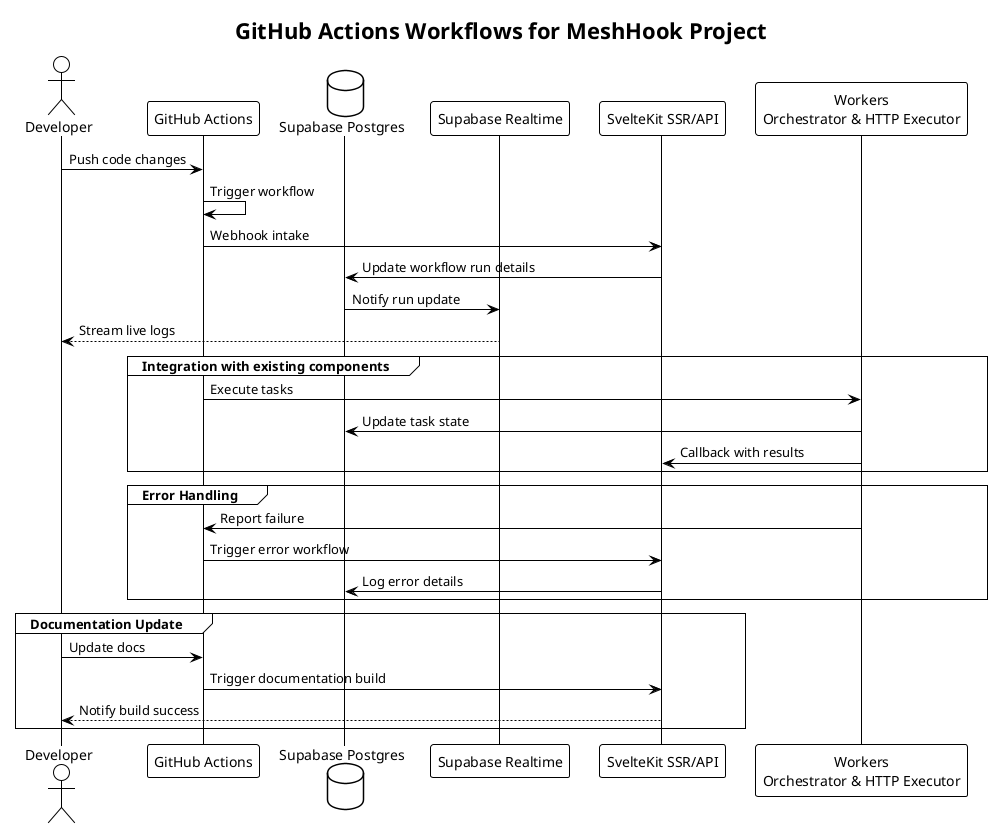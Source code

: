 @startuml

!theme plain

title GitHub Actions Workflows for MeshHook Project

actor Developer as dev
participant "GitHub Actions" as GH
database "Supabase Postgres" as DB
participant "Supabase Realtime" as RT
participant "SvelteKit SSR/API" as SK
participant "Workers\nOrchestrator & HTTP Executor" as Workers

dev -> GH : Push code changes
GH -> GH : Trigger workflow
GH -> SK : Webhook intake
SK -> DB : Update workflow run details
DB -> RT : Notify run update
RT --> dev : Stream live logs

group Integration with existing components
    GH -> Workers : Execute tasks
    Workers -> DB : Update task state
    Workers -> SK : Callback with results
end

group Error Handling
    Workers -> GH : Report failure
    GH -> SK : Trigger error workflow
    SK -> DB : Log error details
end

group Documentation Update
    dev -> GH : Update docs
    GH -> SK : Trigger documentation build
    SK --> dev : Notify build success
end

@enduml